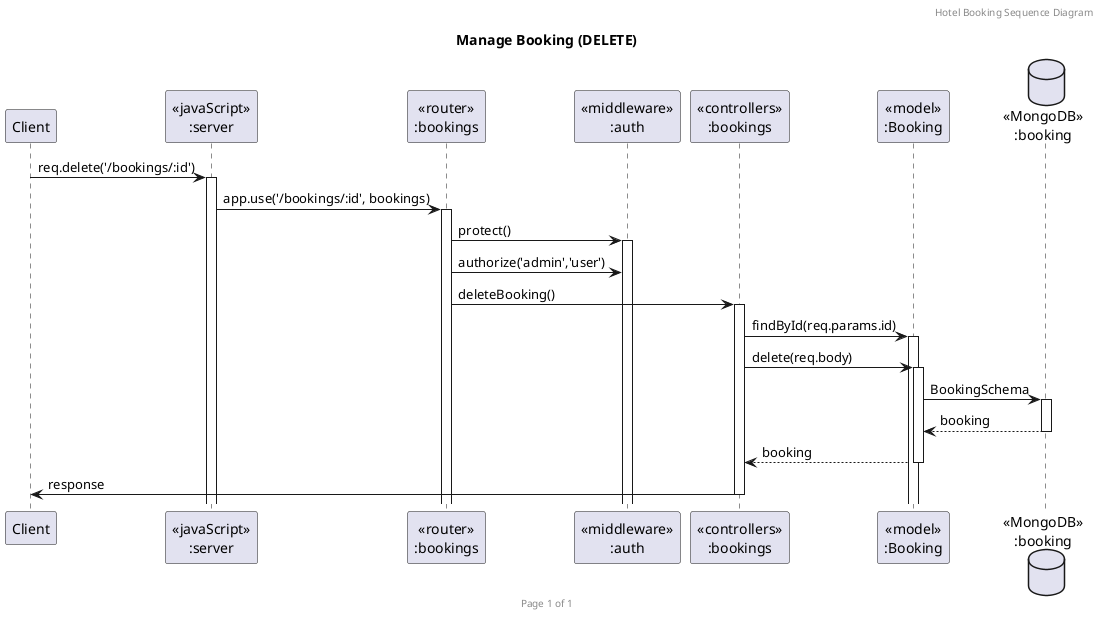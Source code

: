 @startuml Manage Booking (DELETE)

header Hotel Booking Sequence Diagram
footer Page %page% of %lastpage%
title "Manage Booking (DELETE)"

participant "Client" as client
participant "<<javaScript>>\n:server" as server
participant "<<router>>\n:bookings" as routerBookings
participant "<<middleware>>\n:auth" as authMiddleware
participant "<<controllers>>\n:bookings" as controllersBooking
participant "<<model>>\n:Booking" as modelBooking
database "<<MongoDB>>\n:booking" as BookingDatabase

client->server ++:req.delete('/bookings/:id')
server->routerBookings ++:app.use('/bookings/:id', bookings)
routerBookings -> authMiddleware ++:protect()
routerBookings -> authMiddleware :authorize('admin','user')
routerBookings -> controllersBooking ++:deleteBooking()
controllersBooking->modelBooking ++:findById(req.params.id)
controllersBooking->modelBooking ++:delete(req.body)
modelBooking ->BookingDatabase ++: BookingSchema
BookingDatabase --> modelBooking --: booking
controllersBooking <-- modelBooking --: booking
controllersBooking->client --:response

@enduml